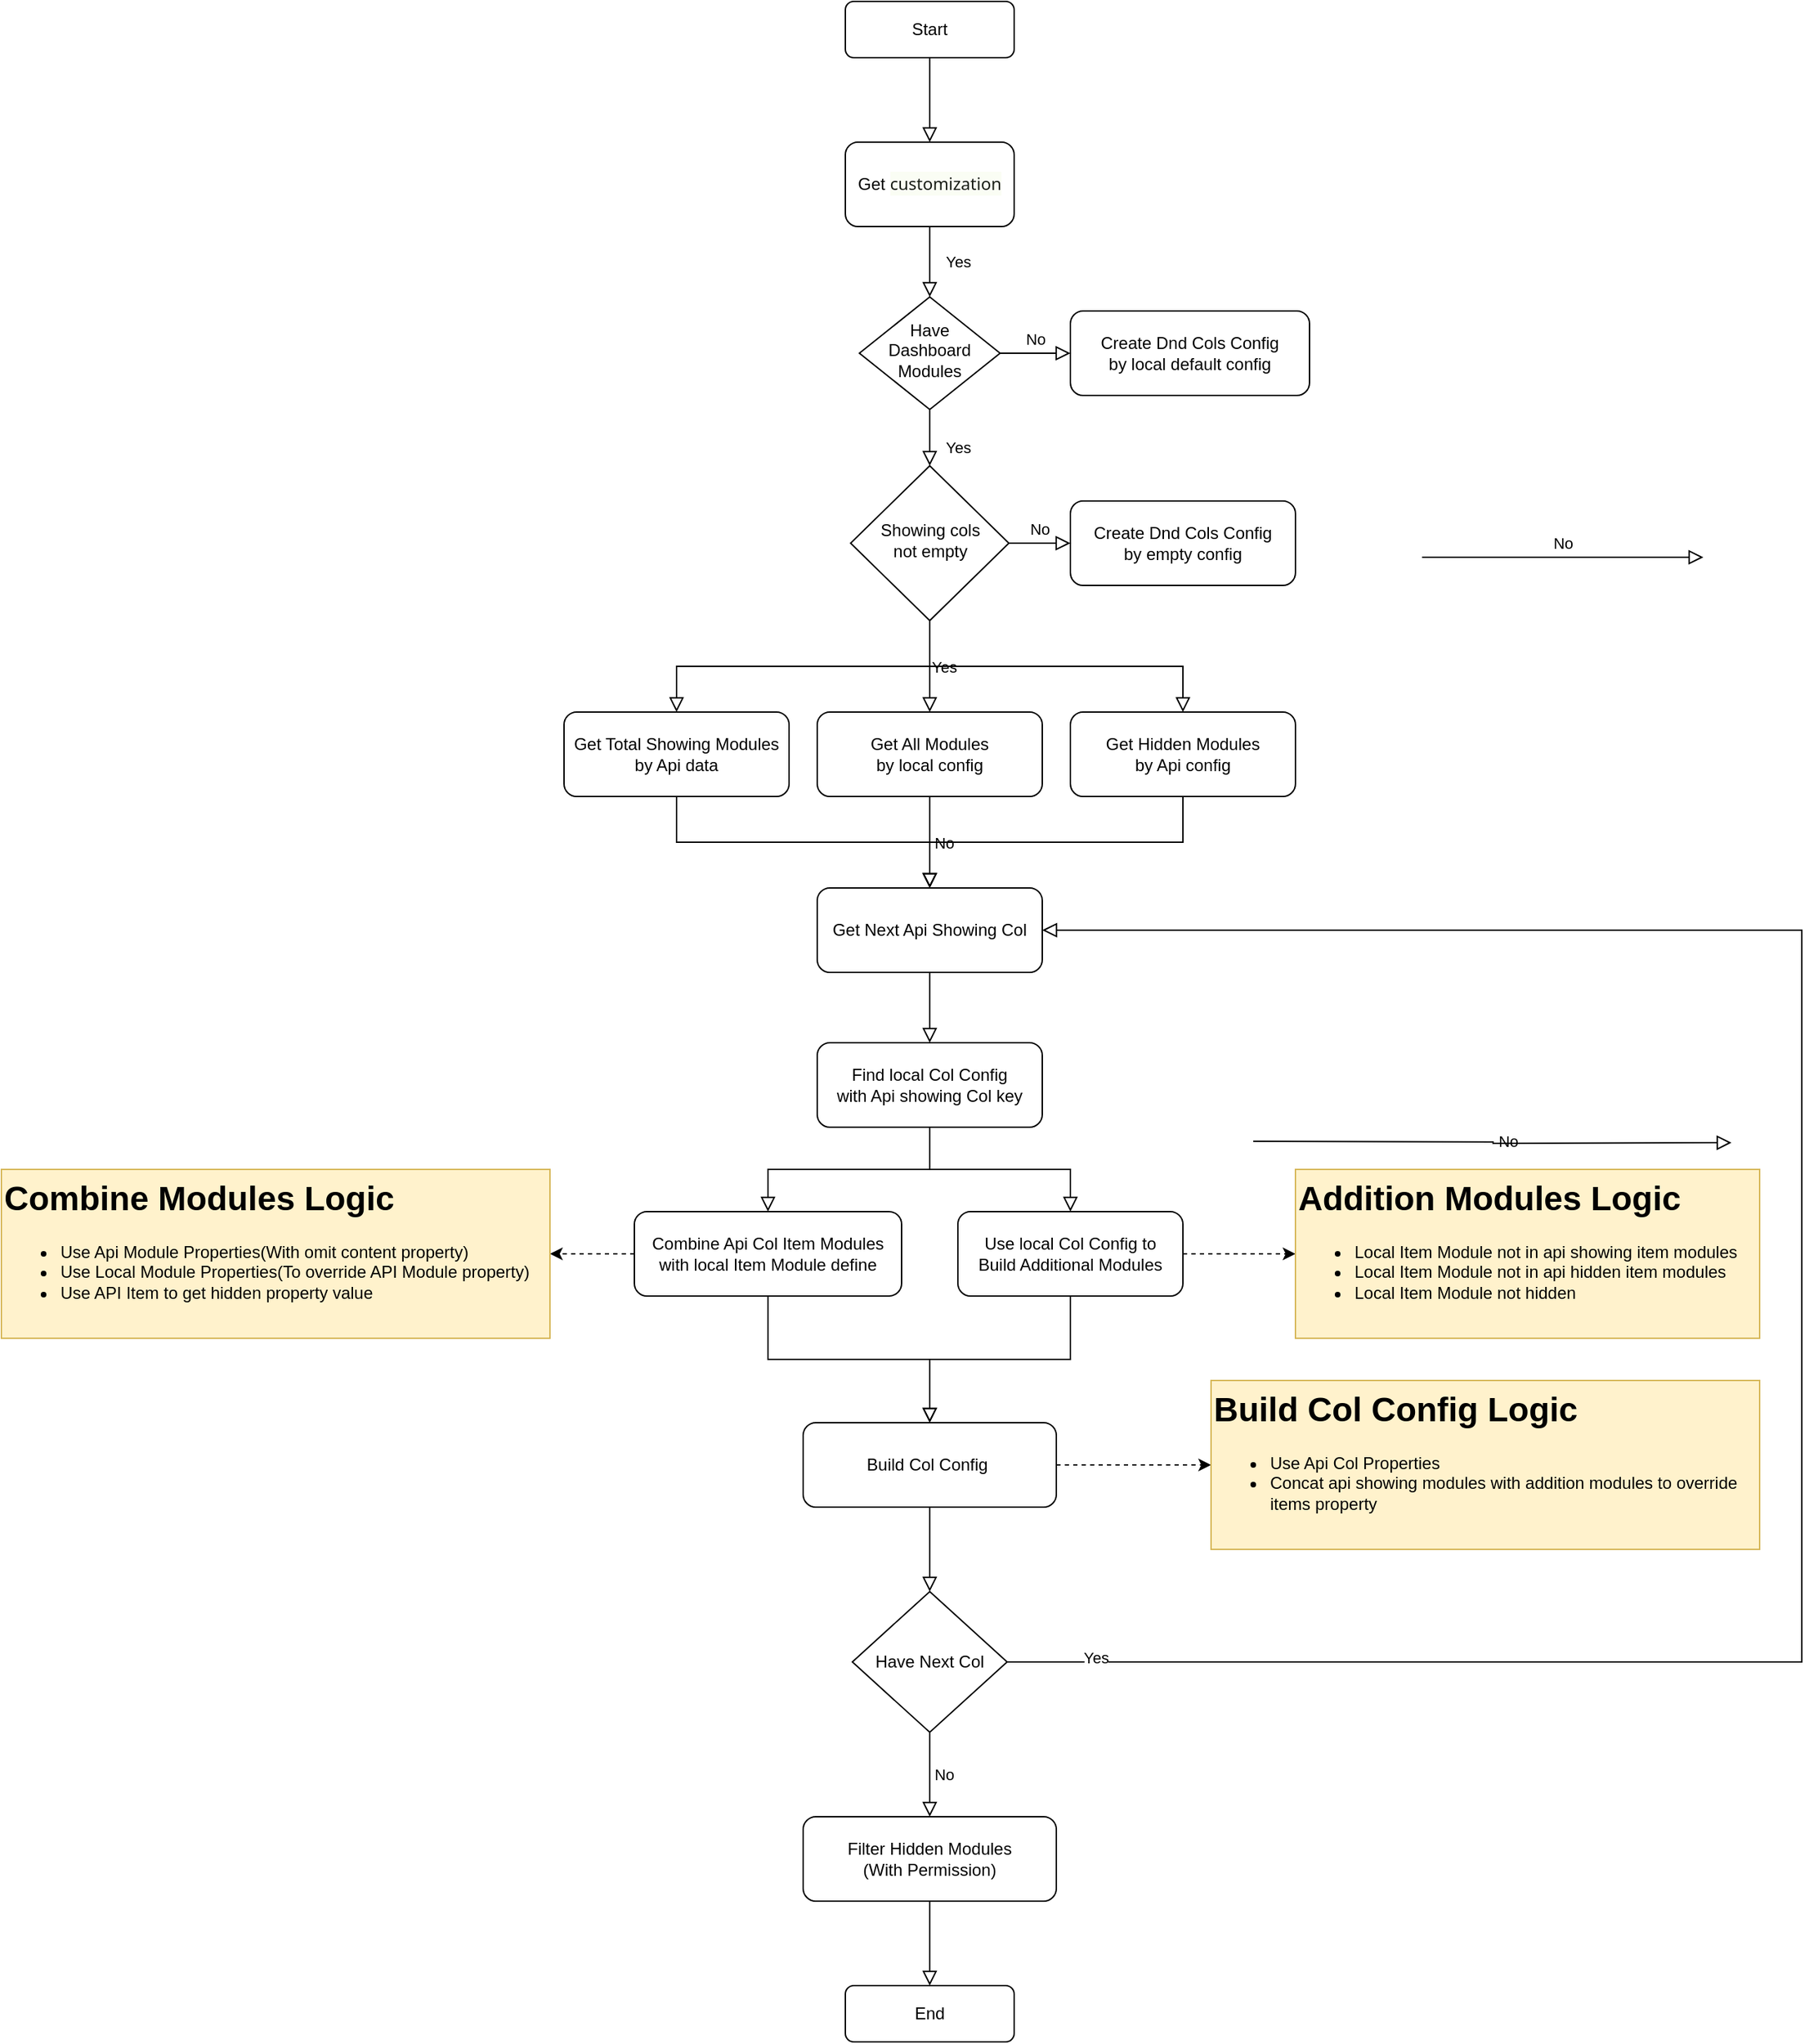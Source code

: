 <mxfile version="26.1.3">
  <diagram id="C5RBs43oDa-KdzZeNtuy" name="Page-1">
    <mxGraphModel dx="2069" dy="705" grid="1" gridSize="10" guides="1" tooltips="1" connect="1" arrows="1" fold="1" page="1" pageScale="1" pageWidth="827" pageHeight="1169" math="0" shadow="0">
      <root>
        <mxCell id="WIyWlLk6GJQsqaUBKTNV-0" />
        <mxCell id="WIyWlLk6GJQsqaUBKTNV-1" parent="WIyWlLk6GJQsqaUBKTNV-0" />
        <mxCell id="WIyWlLk6GJQsqaUBKTNV-2" value="" style="rounded=0;html=1;jettySize=auto;orthogonalLoop=1;fontSize=11;endArrow=block;endFill=0;endSize=8;strokeWidth=1;shadow=0;labelBackgroundColor=none;edgeStyle=orthogonalEdgeStyle;" parent="WIyWlLk6GJQsqaUBKTNV-1" source="WIyWlLk6GJQsqaUBKTNV-3" target="rhZ-suriOUgytLzJm29E-0" edge="1">
          <mxGeometry relative="1" as="geometry">
            <mxPoint x="220" y="170" as="targetPoint" />
          </mxGeometry>
        </mxCell>
        <mxCell id="WIyWlLk6GJQsqaUBKTNV-3" value="Start" style="rounded=1;whiteSpace=wrap;html=1;fontSize=12;glass=0;strokeWidth=1;shadow=0;" parent="WIyWlLk6GJQsqaUBKTNV-1" vertex="1">
          <mxGeometry x="160" y="80" width="120" height="40" as="geometry" />
        </mxCell>
        <mxCell id="WIyWlLk6GJQsqaUBKTNV-4" value="Yes" style="rounded=0;html=1;jettySize=auto;orthogonalLoop=1;fontSize=11;endArrow=block;endFill=0;endSize=8;strokeWidth=1;shadow=0;labelBackgroundColor=none;edgeStyle=orthogonalEdgeStyle;exitX=0.5;exitY=1;exitDx=0;exitDy=0;" parent="WIyWlLk6GJQsqaUBKTNV-1" source="rhZ-suriOUgytLzJm29E-0" target="WIyWlLk6GJQsqaUBKTNV-10" edge="1">
          <mxGeometry y="20" relative="1" as="geometry">
            <mxPoint as="offset" />
            <mxPoint x="220" y="250" as="sourcePoint" />
          </mxGeometry>
        </mxCell>
        <mxCell id="WIyWlLk6GJQsqaUBKTNV-8" value="Yes" style="rounded=0;html=1;jettySize=auto;orthogonalLoop=1;fontSize=11;endArrow=block;endFill=0;endSize=8;strokeWidth=1;shadow=0;labelBackgroundColor=none;edgeStyle=orthogonalEdgeStyle;entryX=0.5;entryY=0;entryDx=0;entryDy=0;" parent="WIyWlLk6GJQsqaUBKTNV-1" source="WIyWlLk6GJQsqaUBKTNV-10" target="rhZ-suriOUgytLzJm29E-1" edge="1">
          <mxGeometry x="0.333" y="20" relative="1" as="geometry">
            <mxPoint as="offset" />
            <mxPoint x="220" y="420" as="targetPoint" />
          </mxGeometry>
        </mxCell>
        <mxCell id="WIyWlLk6GJQsqaUBKTNV-9" value="No" style="edgeStyle=orthogonalEdgeStyle;rounded=0;html=1;jettySize=auto;orthogonalLoop=1;fontSize=11;endArrow=block;endFill=0;endSize=8;strokeWidth=1;shadow=0;labelBackgroundColor=none;" parent="WIyWlLk6GJQsqaUBKTNV-1" source="WIyWlLk6GJQsqaUBKTNV-10" target="WIyWlLk6GJQsqaUBKTNV-12" edge="1">
          <mxGeometry y="10" relative="1" as="geometry">
            <mxPoint as="offset" />
          </mxGeometry>
        </mxCell>
        <mxCell id="WIyWlLk6GJQsqaUBKTNV-10" value="Have Dashboard Modules" style="rhombus;whiteSpace=wrap;html=1;shadow=0;fontFamily=Helvetica;fontSize=12;align=center;strokeWidth=1;spacing=6;spacingTop=-4;" parent="WIyWlLk6GJQsqaUBKTNV-1" vertex="1">
          <mxGeometry x="170" y="290" width="100" height="80" as="geometry" />
        </mxCell>
        <mxCell id="WIyWlLk6GJQsqaUBKTNV-12" value="Create Dnd Cols Config&lt;div&gt;by local default config&lt;/div&gt;" style="rounded=1;whiteSpace=wrap;html=1;fontSize=12;glass=0;strokeWidth=1;shadow=0;" parent="WIyWlLk6GJQsqaUBKTNV-1" vertex="1">
          <mxGeometry x="320" y="300" width="170" height="60" as="geometry" />
        </mxCell>
        <mxCell id="rhZ-suriOUgytLzJm29E-0" value="Get&amp;nbsp;&lt;span style=&quot;color: rgb(25, 29, 23); font-family: system-ui, sans-serif; text-align: start; background-color: rgb(250, 253, 244);&quot;&gt;customization&lt;/span&gt;" style="rounded=1;whiteSpace=wrap;html=1;" vertex="1" parent="WIyWlLk6GJQsqaUBKTNV-1">
          <mxGeometry x="160" y="180" width="120" height="60" as="geometry" />
        </mxCell>
        <mxCell id="rhZ-suriOUgytLzJm29E-1" value="Showing cols&lt;br&gt;not empty" style="rhombus;whiteSpace=wrap;html=1;shadow=0;fontFamily=Helvetica;fontSize=12;align=center;strokeWidth=1;spacing=6;spacingTop=-4;" vertex="1" parent="WIyWlLk6GJQsqaUBKTNV-1">
          <mxGeometry x="163.75" y="410" width="112.5" height="110" as="geometry" />
        </mxCell>
        <mxCell id="rhZ-suriOUgytLzJm29E-2" value="Create Dnd Cols Config&lt;div&gt;by empty config&lt;/div&gt;" style="rounded=1;whiteSpace=wrap;html=1;fontSize=12;glass=0;strokeWidth=1;shadow=0;" vertex="1" parent="WIyWlLk6GJQsqaUBKTNV-1">
          <mxGeometry x="320" y="435" width="160" height="60" as="geometry" />
        </mxCell>
        <mxCell id="rhZ-suriOUgytLzJm29E-3" value="No" style="edgeStyle=orthogonalEdgeStyle;rounded=0;html=1;jettySize=auto;orthogonalLoop=1;fontSize=11;endArrow=block;endFill=0;endSize=8;strokeWidth=1;shadow=0;labelBackgroundColor=none;entryX=0;entryY=0.5;entryDx=0;entryDy=0;exitX=1;exitY=0.5;exitDx=0;exitDy=0;" edge="1" parent="WIyWlLk6GJQsqaUBKTNV-1" source="rhZ-suriOUgytLzJm29E-1" target="rhZ-suriOUgytLzJm29E-2">
          <mxGeometry y="10" relative="1" as="geometry">
            <mxPoint as="offset" />
            <mxPoint x="740" y="445" as="sourcePoint" />
            <mxPoint x="520" y="435" as="targetPoint" />
          </mxGeometry>
        </mxCell>
        <mxCell id="rhZ-suriOUgytLzJm29E-4" value="No" style="edgeStyle=orthogonalEdgeStyle;rounded=0;html=1;jettySize=auto;orthogonalLoop=1;fontSize=11;endArrow=block;endFill=0;endSize=8;strokeWidth=1;shadow=0;labelBackgroundColor=none;" edge="1" parent="WIyWlLk6GJQsqaUBKTNV-1">
          <mxGeometry y="10" relative="1" as="geometry">
            <mxPoint as="offset" />
            <mxPoint x="570" y="475" as="sourcePoint" />
            <mxPoint x="770" y="475" as="targetPoint" />
          </mxGeometry>
        </mxCell>
        <mxCell id="rhZ-suriOUgytLzJm29E-5" value="Yes" style="edgeStyle=orthogonalEdgeStyle;rounded=0;html=1;jettySize=auto;orthogonalLoop=1;fontSize=11;endArrow=block;endFill=0;endSize=8;strokeWidth=1;shadow=0;labelBackgroundColor=none;exitX=0.5;exitY=1;exitDx=0;exitDy=0;entryX=0.5;entryY=0;entryDx=0;entryDy=0;" edge="1" parent="WIyWlLk6GJQsqaUBKTNV-1" source="rhZ-suriOUgytLzJm29E-1" target="rhZ-suriOUgytLzJm29E-6">
          <mxGeometry y="10" relative="1" as="geometry">
            <mxPoint as="offset" />
            <mxPoint x="580" y="485" as="sourcePoint" />
            <mxPoint x="220" y="590" as="targetPoint" />
          </mxGeometry>
        </mxCell>
        <mxCell id="rhZ-suriOUgytLzJm29E-6" value="Get All Modules&lt;br&gt;by local config" style="rounded=1;whiteSpace=wrap;html=1;" vertex="1" parent="WIyWlLk6GJQsqaUBKTNV-1">
          <mxGeometry x="140" y="585" width="160" height="60" as="geometry" />
        </mxCell>
        <mxCell id="rhZ-suriOUgytLzJm29E-7" value="No" style="edgeStyle=orthogonalEdgeStyle;rounded=0;html=1;jettySize=auto;orthogonalLoop=1;fontSize=11;endArrow=block;endFill=0;endSize=8;strokeWidth=1;shadow=0;labelBackgroundColor=none;exitX=0.5;exitY=1;exitDx=0;exitDy=0;entryX=0.5;entryY=0;entryDx=0;entryDy=0;" edge="1" parent="WIyWlLk6GJQsqaUBKTNV-1" source="rhZ-suriOUgytLzJm29E-6" target="rhZ-suriOUgytLzJm29E-8">
          <mxGeometry y="10" relative="1" as="geometry">
            <mxPoint as="offset" />
            <mxPoint x="580" y="485" as="sourcePoint" />
            <mxPoint x="220" y="730" as="targetPoint" />
          </mxGeometry>
        </mxCell>
        <mxCell id="rhZ-suriOUgytLzJm29E-8" value="Get Next Api Showing Col" style="rounded=1;whiteSpace=wrap;html=1;" vertex="1" parent="WIyWlLk6GJQsqaUBKTNV-1">
          <mxGeometry x="140" y="710" width="160" height="60" as="geometry" />
        </mxCell>
        <mxCell id="rhZ-suriOUgytLzJm29E-9" value="Get Hidden Modules&lt;br&gt;by Api config" style="rounded=1;whiteSpace=wrap;html=1;" vertex="1" parent="WIyWlLk6GJQsqaUBKTNV-1">
          <mxGeometry x="320" y="585" width="160" height="60" as="geometry" />
        </mxCell>
        <mxCell id="rhZ-suriOUgytLzJm29E-10" value="Get Total Showing Modules&lt;br&gt;by Api data" style="rounded=1;whiteSpace=wrap;html=1;" vertex="1" parent="WIyWlLk6GJQsqaUBKTNV-1">
          <mxGeometry x="-40" y="585" width="160" height="60" as="geometry" />
        </mxCell>
        <mxCell id="rhZ-suriOUgytLzJm29E-11" value="" style="edgeStyle=orthogonalEdgeStyle;rounded=0;html=1;jettySize=auto;orthogonalLoop=1;fontSize=11;endArrow=block;endFill=0;endSize=8;strokeWidth=1;shadow=0;labelBackgroundColor=none;exitX=0.5;exitY=1;exitDx=0;exitDy=0;entryX=0.5;entryY=0;entryDx=0;entryDy=0;" edge="1" parent="WIyWlLk6GJQsqaUBKTNV-1" source="rhZ-suriOUgytLzJm29E-1" target="rhZ-suriOUgytLzJm29E-10">
          <mxGeometry y="10" relative="1" as="geometry">
            <mxPoint as="offset" />
            <mxPoint x="580" y="485" as="sourcePoint" />
            <mxPoint x="780" y="485" as="targetPoint" />
          </mxGeometry>
        </mxCell>
        <mxCell id="rhZ-suriOUgytLzJm29E-12" value="" style="edgeStyle=orthogonalEdgeStyle;rounded=0;html=1;jettySize=auto;orthogonalLoop=1;fontSize=11;endArrow=block;endFill=0;endSize=8;strokeWidth=1;shadow=0;labelBackgroundColor=none;exitX=0.5;exitY=1;exitDx=0;exitDy=0;entryX=0.5;entryY=0;entryDx=0;entryDy=0;" edge="1" parent="WIyWlLk6GJQsqaUBKTNV-1" source="rhZ-suriOUgytLzJm29E-1" target="rhZ-suriOUgytLzJm29E-9">
          <mxGeometry y="10" relative="1" as="geometry">
            <mxPoint as="offset" />
            <mxPoint x="230" y="530" as="sourcePoint" />
            <mxPoint x="50" y="595" as="targetPoint" />
          </mxGeometry>
        </mxCell>
        <mxCell id="rhZ-suriOUgytLzJm29E-13" value="" style="edgeStyle=orthogonalEdgeStyle;rounded=0;html=1;jettySize=auto;orthogonalLoop=1;fontSize=11;endArrow=block;endFill=0;endSize=8;strokeWidth=1;shadow=0;labelBackgroundColor=none;exitX=0.5;exitY=1;exitDx=0;exitDy=0;entryX=0.5;entryY=0;entryDx=0;entryDy=0;" edge="1" parent="WIyWlLk6GJQsqaUBKTNV-1" source="rhZ-suriOUgytLzJm29E-10" target="rhZ-suriOUgytLzJm29E-8">
          <mxGeometry y="10" relative="1" as="geometry">
            <mxPoint as="offset" />
            <mxPoint x="580" y="485" as="sourcePoint" />
            <mxPoint x="780" y="485" as="targetPoint" />
          </mxGeometry>
        </mxCell>
        <mxCell id="rhZ-suriOUgytLzJm29E-14" value="" style="edgeStyle=orthogonalEdgeStyle;rounded=0;html=1;jettySize=auto;orthogonalLoop=1;fontSize=11;endArrow=block;endFill=0;endSize=8;strokeWidth=1;shadow=0;labelBackgroundColor=none;exitX=0.5;exitY=1;exitDx=0;exitDy=0;entryX=0.5;entryY=0;entryDx=0;entryDy=0;" edge="1" parent="WIyWlLk6GJQsqaUBKTNV-1" source="rhZ-suriOUgytLzJm29E-9" target="rhZ-suriOUgytLzJm29E-8">
          <mxGeometry y="10" relative="1" as="geometry">
            <mxPoint as="offset" />
            <mxPoint x="50" y="655" as="sourcePoint" />
            <mxPoint x="230" y="720" as="targetPoint" />
          </mxGeometry>
        </mxCell>
        <mxCell id="rhZ-suriOUgytLzJm29E-15" value="Find local Col Config&lt;br&gt;with Api showing Col key" style="rounded=1;whiteSpace=wrap;html=1;" vertex="1" parent="WIyWlLk6GJQsqaUBKTNV-1">
          <mxGeometry x="140" y="820" width="160" height="60" as="geometry" />
        </mxCell>
        <mxCell id="rhZ-suriOUgytLzJm29E-16" value="" style="edgeStyle=orthogonalEdgeStyle;rounded=0;html=1;jettySize=auto;orthogonalLoop=1;fontSize=11;endArrow=block;endFill=0;endSize=8;strokeWidth=1;shadow=0;labelBackgroundColor=none;exitX=0.5;exitY=1;exitDx=0;exitDy=0;entryX=0.5;entryY=0;entryDx=0;entryDy=0;" edge="1" parent="WIyWlLk6GJQsqaUBKTNV-1" source="rhZ-suriOUgytLzJm29E-8" target="rhZ-suriOUgytLzJm29E-15">
          <mxGeometry y="10" relative="1" as="geometry">
            <mxPoint as="offset" />
            <mxPoint x="580" y="485" as="sourcePoint" />
            <mxPoint x="780" y="485" as="targetPoint" />
          </mxGeometry>
        </mxCell>
        <mxCell id="rhZ-suriOUgytLzJm29E-28" style="edgeStyle=orthogonalEdgeStyle;rounded=0;orthogonalLoop=1;jettySize=auto;html=1;exitX=1;exitY=0.5;exitDx=0;exitDy=0;entryX=0;entryY=0.5;entryDx=0;entryDy=0;dashed=1;" edge="1" parent="WIyWlLk6GJQsqaUBKTNV-1" source="rhZ-suriOUgytLzJm29E-17" target="rhZ-suriOUgytLzJm29E-27">
          <mxGeometry relative="1" as="geometry" />
        </mxCell>
        <mxCell id="rhZ-suriOUgytLzJm29E-17" value="Use local Col Config to &lt;br&gt;Build Additional Modules" style="rounded=1;whiteSpace=wrap;html=1;" vertex="1" parent="WIyWlLk6GJQsqaUBKTNV-1">
          <mxGeometry x="240" y="940" width="160" height="60" as="geometry" />
        </mxCell>
        <mxCell id="rhZ-suriOUgytLzJm29E-18" value="" style="edgeStyle=orthogonalEdgeStyle;rounded=0;html=1;jettySize=auto;orthogonalLoop=1;fontSize=11;endArrow=block;endFill=0;endSize=8;strokeWidth=1;shadow=0;labelBackgroundColor=none;exitX=0.5;exitY=1;exitDx=0;exitDy=0;entryX=0.5;entryY=0;entryDx=0;entryDy=0;" edge="1" parent="WIyWlLk6GJQsqaUBKTNV-1" source="rhZ-suriOUgytLzJm29E-15" target="rhZ-suriOUgytLzJm29E-17">
          <mxGeometry y="10" relative="1" as="geometry">
            <mxPoint as="offset" />
            <mxPoint x="580" y="485" as="sourcePoint" />
            <mxPoint x="780" y="485" as="targetPoint" />
          </mxGeometry>
        </mxCell>
        <mxCell id="rhZ-suriOUgytLzJm29E-27" value="&lt;h1 style=&quot;margin-top: 0px;&quot;&gt;Addition Modules Logic&lt;/h1&gt;&lt;p&gt;&lt;/p&gt;&lt;ul&gt;&lt;li&gt;Local Item Module not in api showing item modules&lt;/li&gt;&lt;li&gt;Local Item Module not in api hidden item modules&lt;/li&gt;&lt;li&gt;Local Item Module not hidden&lt;/li&gt;&lt;/ul&gt;&lt;p&gt;&lt;/p&gt;" style="text;html=1;whiteSpace=wrap;overflow=hidden;rounded=0;fillColor=#fff2cc;strokeColor=#d6b656;" vertex="1" parent="WIyWlLk6GJQsqaUBKTNV-1">
          <mxGeometry x="480" y="910" width="330" height="120" as="geometry" />
        </mxCell>
        <mxCell id="rhZ-suriOUgytLzJm29E-32" style="edgeStyle=orthogonalEdgeStyle;rounded=0;orthogonalLoop=1;jettySize=auto;html=1;exitX=0;exitY=0.5;exitDx=0;exitDy=0;entryX=1;entryY=0.5;entryDx=0;entryDy=0;dashed=1;" edge="1" parent="WIyWlLk6GJQsqaUBKTNV-1" source="rhZ-suriOUgytLzJm29E-29" target="rhZ-suriOUgytLzJm29E-31">
          <mxGeometry relative="1" as="geometry" />
        </mxCell>
        <mxCell id="rhZ-suriOUgytLzJm29E-29" value="Combine Api Col Item Modules &lt;br&gt;with local Item Module define" style="rounded=1;whiteSpace=wrap;html=1;" vertex="1" parent="WIyWlLk6GJQsqaUBKTNV-1">
          <mxGeometry x="10" y="940" width="190" height="60" as="geometry" />
        </mxCell>
        <mxCell id="rhZ-suriOUgytLzJm29E-30" value="" style="edgeStyle=orthogonalEdgeStyle;rounded=0;html=1;jettySize=auto;orthogonalLoop=1;fontSize=11;endArrow=block;endFill=0;endSize=8;strokeWidth=1;shadow=0;labelBackgroundColor=none;exitX=0.5;exitY=1;exitDx=0;exitDy=0;entryX=0.5;entryY=0;entryDx=0;entryDy=0;" edge="1" parent="WIyWlLk6GJQsqaUBKTNV-1" source="rhZ-suriOUgytLzJm29E-15" target="rhZ-suriOUgytLzJm29E-29">
          <mxGeometry y="10" relative="1" as="geometry">
            <mxPoint as="offset" />
            <mxPoint x="230" y="890" as="sourcePoint" />
            <mxPoint x="330" y="940" as="targetPoint" />
          </mxGeometry>
        </mxCell>
        <mxCell id="rhZ-suriOUgytLzJm29E-31" value="&lt;h1 style=&quot;margin-top: 0px;&quot;&gt;Combine Modules Logic&lt;/h1&gt;&lt;p&gt;&lt;/p&gt;&lt;ul&gt;&lt;li&gt;Use Api Module Properties(With omit content property)&lt;/li&gt;&lt;li&gt;Use Local Module Properties(To override API Module property)&lt;/li&gt;&lt;li&gt;Use API Item to get hidden property value&lt;/li&gt;&lt;/ul&gt;&lt;p&gt;&lt;/p&gt;" style="text;html=1;whiteSpace=wrap;overflow=hidden;rounded=0;fillColor=#fff2cc;strokeColor=#d6b656;" vertex="1" parent="WIyWlLk6GJQsqaUBKTNV-1">
          <mxGeometry x="-440" y="910" width="390" height="120" as="geometry" />
        </mxCell>
        <mxCell id="rhZ-suriOUgytLzJm29E-37" style="edgeStyle=orthogonalEdgeStyle;rounded=0;orthogonalLoop=1;jettySize=auto;html=1;exitX=1;exitY=0.5;exitDx=0;exitDy=0;dashed=1;" edge="1" parent="WIyWlLk6GJQsqaUBKTNV-1" source="rhZ-suriOUgytLzJm29E-33" target="rhZ-suriOUgytLzJm29E-36">
          <mxGeometry relative="1" as="geometry" />
        </mxCell>
        <mxCell id="rhZ-suriOUgytLzJm29E-33" value="Build Col Config&amp;nbsp;" style="rounded=1;whiteSpace=wrap;html=1;" vertex="1" parent="WIyWlLk6GJQsqaUBKTNV-1">
          <mxGeometry x="130" y="1090" width="180" height="60" as="geometry" />
        </mxCell>
        <mxCell id="rhZ-suriOUgytLzJm29E-34" value="" style="edgeStyle=orthogonalEdgeStyle;rounded=0;html=1;jettySize=auto;orthogonalLoop=1;fontSize=11;endArrow=block;endFill=0;endSize=8;strokeWidth=1;shadow=0;labelBackgroundColor=none;exitX=0.5;exitY=1;exitDx=0;exitDy=0;" edge="1" parent="WIyWlLk6GJQsqaUBKTNV-1" source="rhZ-suriOUgytLzJm29E-17" target="rhZ-suriOUgytLzJm29E-33">
          <mxGeometry y="10" relative="1" as="geometry">
            <mxPoint as="offset" />
            <mxPoint x="580" y="485" as="sourcePoint" />
            <mxPoint x="780" y="485" as="targetPoint" />
          </mxGeometry>
        </mxCell>
        <mxCell id="rhZ-suriOUgytLzJm29E-35" value="" style="edgeStyle=orthogonalEdgeStyle;rounded=0;html=1;jettySize=auto;orthogonalLoop=1;fontSize=11;endArrow=block;endFill=0;endSize=8;strokeWidth=1;shadow=0;labelBackgroundColor=none;exitX=0.5;exitY=1;exitDx=0;exitDy=0;entryX=0.5;entryY=0;entryDx=0;entryDy=0;" edge="1" parent="WIyWlLk6GJQsqaUBKTNV-1" source="rhZ-suriOUgytLzJm29E-29" target="rhZ-suriOUgytLzJm29E-33">
          <mxGeometry y="10" relative="1" as="geometry">
            <mxPoint as="offset" />
            <mxPoint x="330" y="1000" as="sourcePoint" />
            <mxPoint x="230" y="1070" as="targetPoint" />
          </mxGeometry>
        </mxCell>
        <mxCell id="rhZ-suriOUgytLzJm29E-36" value="&lt;h1 style=&quot;margin-top: 0px;&quot;&gt;Build Col Config Logic&lt;/h1&gt;&lt;p&gt;&lt;/p&gt;&lt;ul&gt;&lt;li&gt;Use Api Col Properties&lt;/li&gt;&lt;li&gt;Concat api showing modules with addition modules to override items property&lt;/li&gt;&lt;/ul&gt;&lt;p&gt;&lt;/p&gt;" style="text;html=1;whiteSpace=wrap;overflow=hidden;rounded=0;fillColor=#fff2cc;strokeColor=#d6b656;" vertex="1" parent="WIyWlLk6GJQsqaUBKTNV-1">
          <mxGeometry x="420" y="1060" width="390" height="120" as="geometry" />
        </mxCell>
        <mxCell id="rhZ-suriOUgytLzJm29E-38" value="" style="edgeStyle=orthogonalEdgeStyle;rounded=0;html=1;jettySize=auto;orthogonalLoop=1;fontSize=11;endArrow=block;endFill=0;endSize=8;strokeWidth=1;shadow=0;labelBackgroundColor=none;exitX=0.5;exitY=1;exitDx=0;exitDy=0;entryX=0.5;entryY=0;entryDx=0;entryDy=0;" edge="1" parent="WIyWlLk6GJQsqaUBKTNV-1" source="rhZ-suriOUgytLzJm29E-33" target="rhZ-suriOUgytLzJm29E-39">
          <mxGeometry y="10" relative="1" as="geometry">
            <mxPoint as="offset" />
            <mxPoint x="430" y="890" as="sourcePoint" />
            <mxPoint x="800" y="891" as="targetPoint" />
          </mxGeometry>
        </mxCell>
        <mxCell id="rhZ-suriOUgytLzJm29E-39" value="Have Next Col" style="rhombus;whiteSpace=wrap;html=1;" vertex="1" parent="WIyWlLk6GJQsqaUBKTNV-1">
          <mxGeometry x="165" y="1210" width="110" height="100" as="geometry" />
        </mxCell>
        <mxCell id="rhZ-suriOUgytLzJm29E-40" value="" style="edgeStyle=orthogonalEdgeStyle;rounded=0;html=1;jettySize=auto;orthogonalLoop=1;fontSize=11;endArrow=block;endFill=0;endSize=8;strokeWidth=1;shadow=0;labelBackgroundColor=none;exitX=0.5;exitY=1;exitDx=0;exitDy=0;entryX=0.5;entryY=0;entryDx=0;entryDy=0;" edge="1" parent="WIyWlLk6GJQsqaUBKTNV-1" source="rhZ-suriOUgytLzJm29E-45" target="rhZ-suriOUgytLzJm29E-46">
          <mxGeometry y="10" relative="1" as="geometry">
            <mxPoint as="offset" />
            <mxPoint x="650" y="1270" as="sourcePoint" />
            <mxPoint x="220" y="1490" as="targetPoint" />
          </mxGeometry>
        </mxCell>
        <mxCell id="rhZ-suriOUgytLzJm29E-41" value="No" style="edgeStyle=orthogonalEdgeStyle;rounded=0;html=1;jettySize=auto;orthogonalLoop=1;fontSize=11;endArrow=block;endFill=0;endSize=8;strokeWidth=1;shadow=0;labelBackgroundColor=none;" edge="1" parent="WIyWlLk6GJQsqaUBKTNV-1">
          <mxGeometry y="10" relative="1" as="geometry">
            <mxPoint as="offset" />
            <mxPoint x="450" y="890" as="sourcePoint" />
            <mxPoint x="790" y="891" as="targetPoint" />
          </mxGeometry>
        </mxCell>
        <mxCell id="rhZ-suriOUgytLzJm29E-42" value="" style="edgeStyle=orthogonalEdgeStyle;rounded=0;html=1;jettySize=auto;orthogonalLoop=1;fontSize=11;endArrow=block;endFill=0;endSize=8;strokeWidth=1;shadow=0;labelBackgroundColor=none;exitX=1;exitY=0.5;exitDx=0;exitDy=0;entryX=1;entryY=0.5;entryDx=0;entryDy=0;" edge="1" parent="WIyWlLk6GJQsqaUBKTNV-1" source="rhZ-suriOUgytLzJm29E-39" target="rhZ-suriOUgytLzJm29E-8">
          <mxGeometry y="10" relative="1" as="geometry">
            <mxPoint as="offset" />
            <mxPoint x="460" y="900" as="sourcePoint" />
            <mxPoint x="840" y="720" as="targetPoint" />
            <Array as="points">
              <mxPoint x="840" y="1260" />
              <mxPoint x="840" y="740" />
            </Array>
          </mxGeometry>
        </mxCell>
        <mxCell id="rhZ-suriOUgytLzJm29E-43" value="Yes" style="edgeLabel;html=1;align=center;verticalAlign=middle;resizable=0;points=[];" vertex="1" connectable="0" parent="rhZ-suriOUgytLzJm29E-42">
          <mxGeometry x="-0.923" y="3" relative="1" as="geometry">
            <mxPoint as="offset" />
          </mxGeometry>
        </mxCell>
        <mxCell id="rhZ-suriOUgytLzJm29E-44" value="No" style="edgeStyle=orthogonalEdgeStyle;rounded=0;html=1;jettySize=auto;orthogonalLoop=1;fontSize=11;endArrow=block;endFill=0;endSize=8;strokeWidth=1;shadow=0;labelBackgroundColor=none;exitX=0.5;exitY=1;exitDx=0;exitDy=0;entryX=0.5;entryY=0;entryDx=0;entryDy=0;" edge="1" parent="WIyWlLk6GJQsqaUBKTNV-1" source="rhZ-suriOUgytLzJm29E-39" target="rhZ-suriOUgytLzJm29E-45">
          <mxGeometry y="10" relative="1" as="geometry">
            <mxPoint as="offset" />
            <mxPoint x="460" y="900" as="sourcePoint" />
            <mxPoint x="220" y="1370" as="targetPoint" />
          </mxGeometry>
        </mxCell>
        <mxCell id="rhZ-suriOUgytLzJm29E-45" value="Filter Hidden Modules&lt;br&gt;(With Permission)" style="rounded=1;whiteSpace=wrap;html=1;" vertex="1" parent="WIyWlLk6GJQsqaUBKTNV-1">
          <mxGeometry x="130" y="1370" width="180" height="60" as="geometry" />
        </mxCell>
        <mxCell id="rhZ-suriOUgytLzJm29E-46" value="End" style="rounded=1;whiteSpace=wrap;html=1;fontSize=12;glass=0;strokeWidth=1;shadow=0;" vertex="1" parent="WIyWlLk6GJQsqaUBKTNV-1">
          <mxGeometry x="160" y="1490" width="120" height="40" as="geometry" />
        </mxCell>
      </root>
    </mxGraphModel>
  </diagram>
</mxfile>
